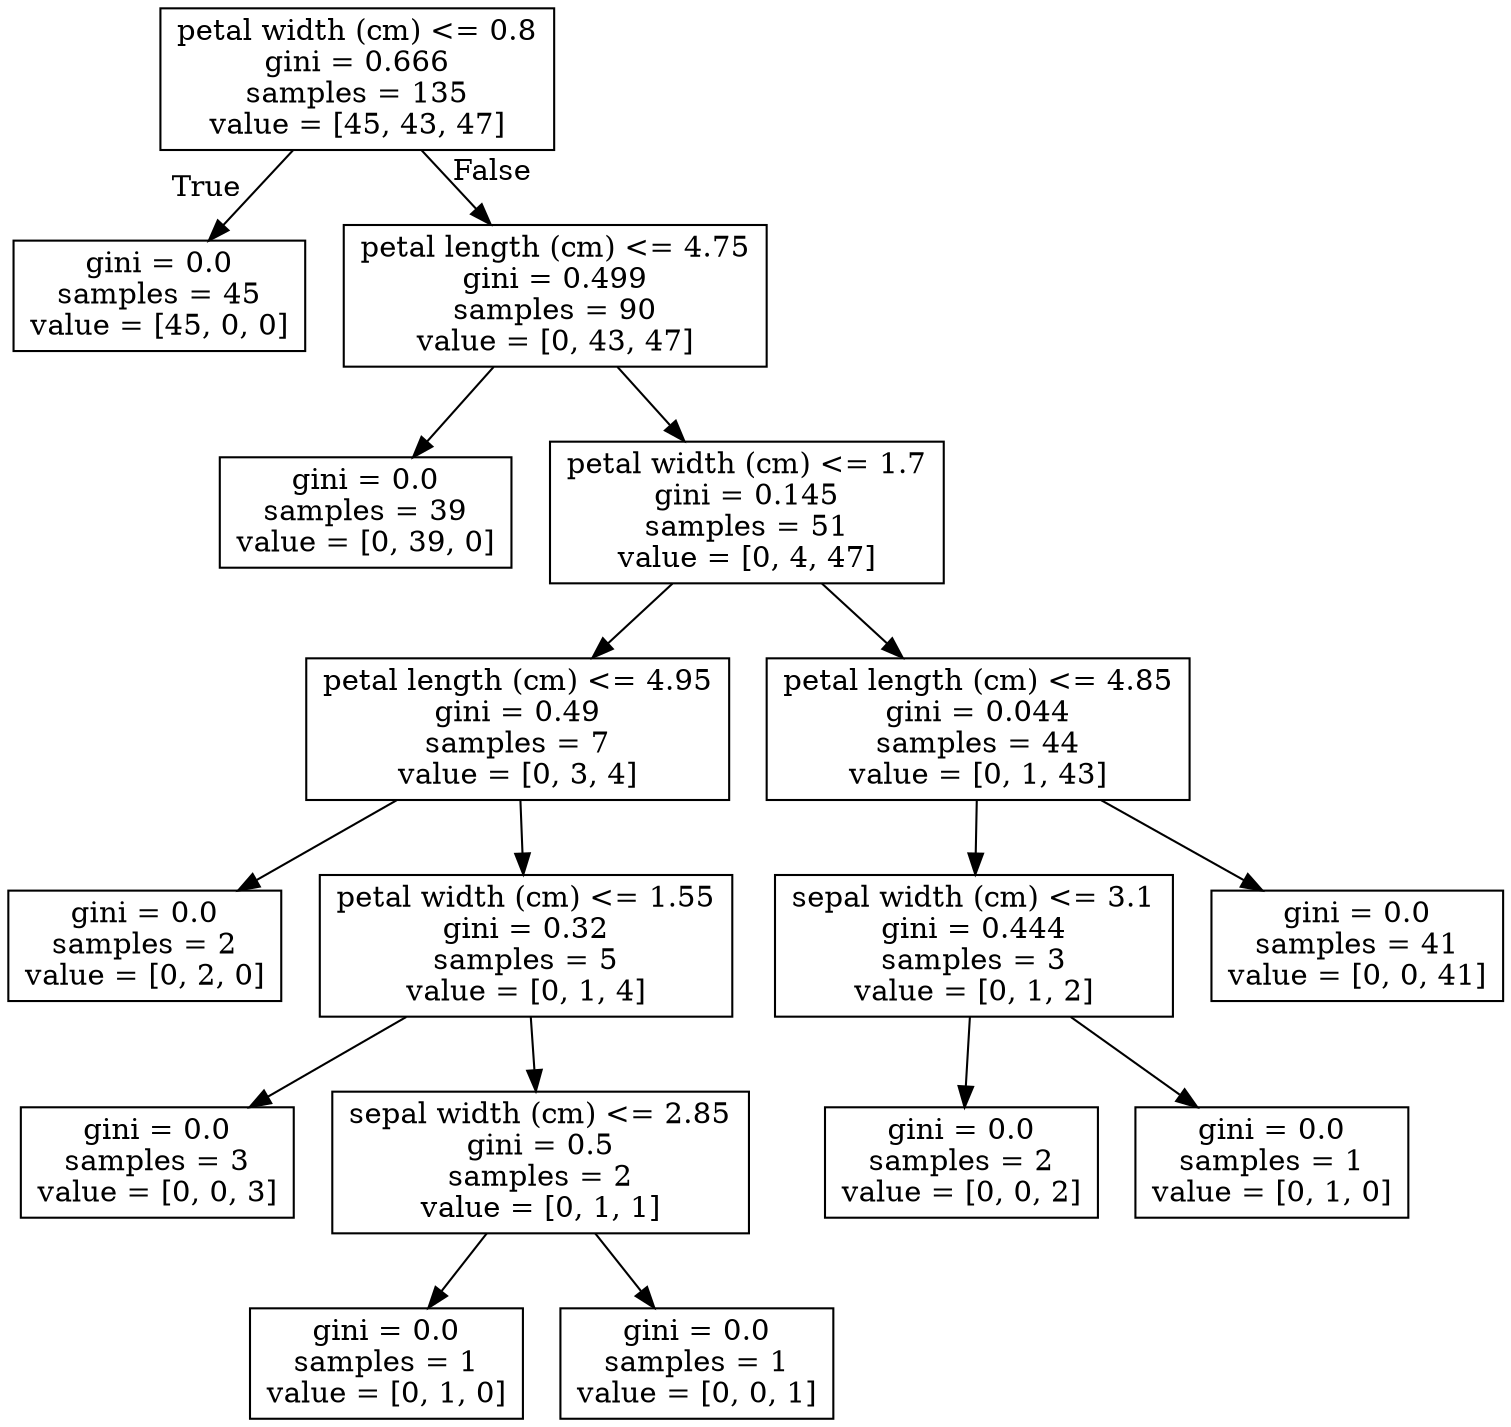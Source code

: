 digraph Tree {
node [shape=box] ;
0 [label="petal width (cm) <= 0.8\ngini = 0.666\nsamples = 135\nvalue = [45, 43, 47]"] ;
1 [label="gini = 0.0\nsamples = 45\nvalue = [45, 0, 0]"] ;
0 -> 1 [labeldistance=2.5, labelangle=45, headlabel="True"] ;
2 [label="petal length (cm) <= 4.75\ngini = 0.499\nsamples = 90\nvalue = [0, 43, 47]"] ;
0 -> 2 [labeldistance=2.5, labelangle=-45, headlabel="False"] ;
3 [label="gini = 0.0\nsamples = 39\nvalue = [0, 39, 0]"] ;
2 -> 3 ;
4 [label="petal width (cm) <= 1.7\ngini = 0.145\nsamples = 51\nvalue = [0, 4, 47]"] ;
2 -> 4 ;
5 [label="petal length (cm) <= 4.95\ngini = 0.49\nsamples = 7\nvalue = [0, 3, 4]"] ;
4 -> 5 ;
6 [label="gini = 0.0\nsamples = 2\nvalue = [0, 2, 0]"] ;
5 -> 6 ;
7 [label="petal width (cm) <= 1.55\ngini = 0.32\nsamples = 5\nvalue = [0, 1, 4]"] ;
5 -> 7 ;
8 [label="gini = 0.0\nsamples = 3\nvalue = [0, 0, 3]"] ;
7 -> 8 ;
9 [label="sepal width (cm) <= 2.85\ngini = 0.5\nsamples = 2\nvalue = [0, 1, 1]"] ;
7 -> 9 ;
10 [label="gini = 0.0\nsamples = 1\nvalue = [0, 1, 0]"] ;
9 -> 10 ;
11 [label="gini = 0.0\nsamples = 1\nvalue = [0, 0, 1]"] ;
9 -> 11 ;
12 [label="petal length (cm) <= 4.85\ngini = 0.044\nsamples = 44\nvalue = [0, 1, 43]"] ;
4 -> 12 ;
13 [label="sepal width (cm) <= 3.1\ngini = 0.444\nsamples = 3\nvalue = [0, 1, 2]"] ;
12 -> 13 ;
14 [label="gini = 0.0\nsamples = 2\nvalue = [0, 0, 2]"] ;
13 -> 14 ;
15 [label="gini = 0.0\nsamples = 1\nvalue = [0, 1, 0]"] ;
13 -> 15 ;
16 [label="gini = 0.0\nsamples = 41\nvalue = [0, 0, 41]"] ;
12 -> 16 ;
}